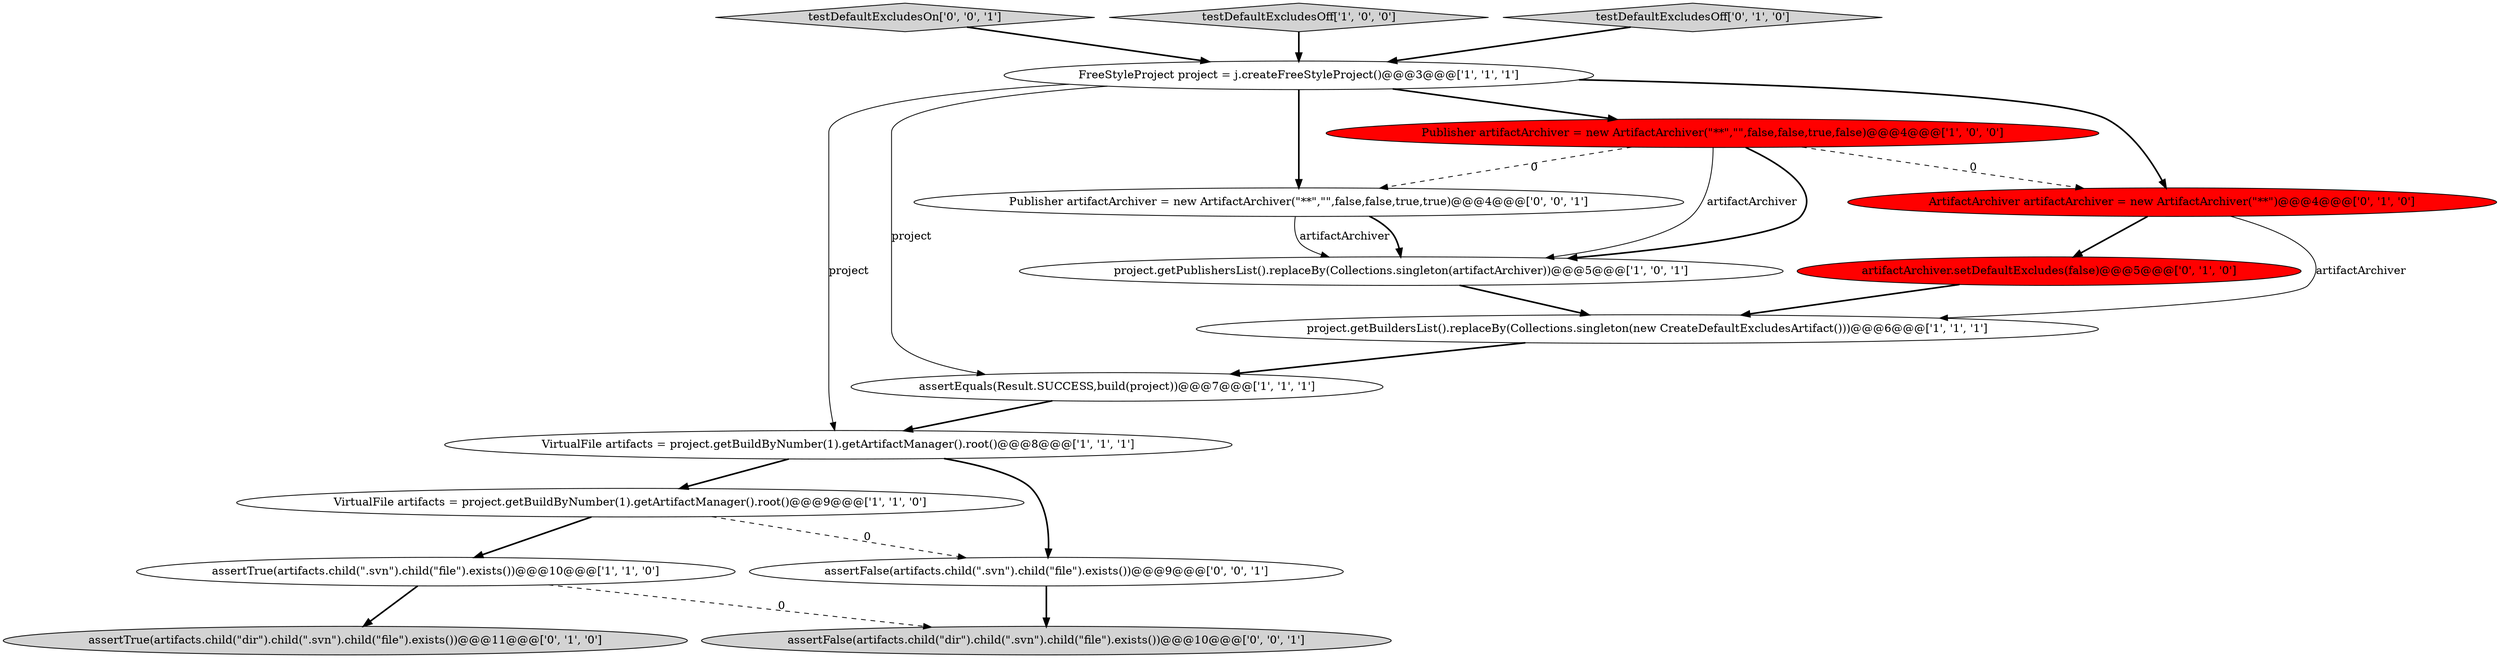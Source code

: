 digraph {
16 [style = filled, label = "assertFalse(artifacts.child(\"dir\").child(\".svn\").child(\"file\").exists())@@@10@@@['0', '0', '1']", fillcolor = lightgray, shape = ellipse image = "AAA0AAABBB3BBB"];
10 [style = filled, label = "assertTrue(artifacts.child(\"dir\").child(\".svn\").child(\"file\").exists())@@@11@@@['0', '1', '0']", fillcolor = lightgray, shape = ellipse image = "AAA0AAABBB2BBB"];
8 [style = filled, label = "project.getPublishersList().replaceBy(Collections.singleton(artifactArchiver))@@@5@@@['1', '0', '1']", fillcolor = white, shape = ellipse image = "AAA0AAABBB1BBB"];
1 [style = filled, label = "VirtualFile artifacts = project.getBuildByNumber(1).getArtifactManager().root()@@@9@@@['1', '1', '0']", fillcolor = white, shape = ellipse image = "AAA0AAABBB1BBB"];
14 [style = filled, label = "Publisher artifactArchiver = new ArtifactArchiver(\"**\",\"\",false,false,true,true)@@@4@@@['0', '0', '1']", fillcolor = white, shape = ellipse image = "AAA0AAABBB3BBB"];
15 [style = filled, label = "testDefaultExcludesOn['0', '0', '1']", fillcolor = lightgray, shape = diamond image = "AAA0AAABBB3BBB"];
3 [style = filled, label = "testDefaultExcludesOff['1', '0', '0']", fillcolor = lightgray, shape = diamond image = "AAA0AAABBB1BBB"];
9 [style = filled, label = "artifactArchiver.setDefaultExcludes(false)@@@5@@@['0', '1', '0']", fillcolor = red, shape = ellipse image = "AAA1AAABBB2BBB"];
0 [style = filled, label = "FreeStyleProject project = j.createFreeStyleProject()@@@3@@@['1', '1', '1']", fillcolor = white, shape = ellipse image = "AAA0AAABBB1BBB"];
4 [style = filled, label = "assertEquals(Result.SUCCESS,build(project))@@@7@@@['1', '1', '1']", fillcolor = white, shape = ellipse image = "AAA0AAABBB1BBB"];
7 [style = filled, label = "assertTrue(artifacts.child(\".svn\").child(\"file\").exists())@@@10@@@['1', '1', '0']", fillcolor = white, shape = ellipse image = "AAA0AAABBB1BBB"];
6 [style = filled, label = "VirtualFile artifacts = project.getBuildByNumber(1).getArtifactManager().root()@@@8@@@['1', '1', '1']", fillcolor = white, shape = ellipse image = "AAA0AAABBB1BBB"];
11 [style = filled, label = "testDefaultExcludesOff['0', '1', '0']", fillcolor = lightgray, shape = diamond image = "AAA0AAABBB2BBB"];
5 [style = filled, label = "project.getBuildersList().replaceBy(Collections.singleton(new CreateDefaultExcludesArtifact()))@@@6@@@['1', '1', '1']", fillcolor = white, shape = ellipse image = "AAA0AAABBB1BBB"];
2 [style = filled, label = "Publisher artifactArchiver = new ArtifactArchiver(\"**\",\"\",false,false,true,false)@@@4@@@['1', '0', '0']", fillcolor = red, shape = ellipse image = "AAA1AAABBB1BBB"];
12 [style = filled, label = "ArtifactArchiver artifactArchiver = new ArtifactArchiver(\"**\")@@@4@@@['0', '1', '0']", fillcolor = red, shape = ellipse image = "AAA1AAABBB2BBB"];
13 [style = filled, label = "assertFalse(artifacts.child(\".svn\").child(\"file\").exists())@@@9@@@['0', '0', '1']", fillcolor = white, shape = ellipse image = "AAA0AAABBB3BBB"];
4->6 [style = bold, label=""];
7->10 [style = bold, label=""];
7->16 [style = dashed, label="0"];
0->12 [style = bold, label=""];
0->2 [style = bold, label=""];
12->9 [style = bold, label=""];
1->7 [style = bold, label=""];
13->16 [style = bold, label=""];
3->0 [style = bold, label=""];
14->8 [style = solid, label="artifactArchiver"];
1->13 [style = dashed, label="0"];
6->1 [style = bold, label=""];
2->12 [style = dashed, label="0"];
0->14 [style = bold, label=""];
11->0 [style = bold, label=""];
2->14 [style = dashed, label="0"];
8->5 [style = bold, label=""];
12->5 [style = solid, label="artifactArchiver"];
2->8 [style = solid, label="artifactArchiver"];
15->0 [style = bold, label=""];
6->13 [style = bold, label=""];
5->4 [style = bold, label=""];
0->4 [style = solid, label="project"];
9->5 [style = bold, label=""];
0->6 [style = solid, label="project"];
14->8 [style = bold, label=""];
2->8 [style = bold, label=""];
}
